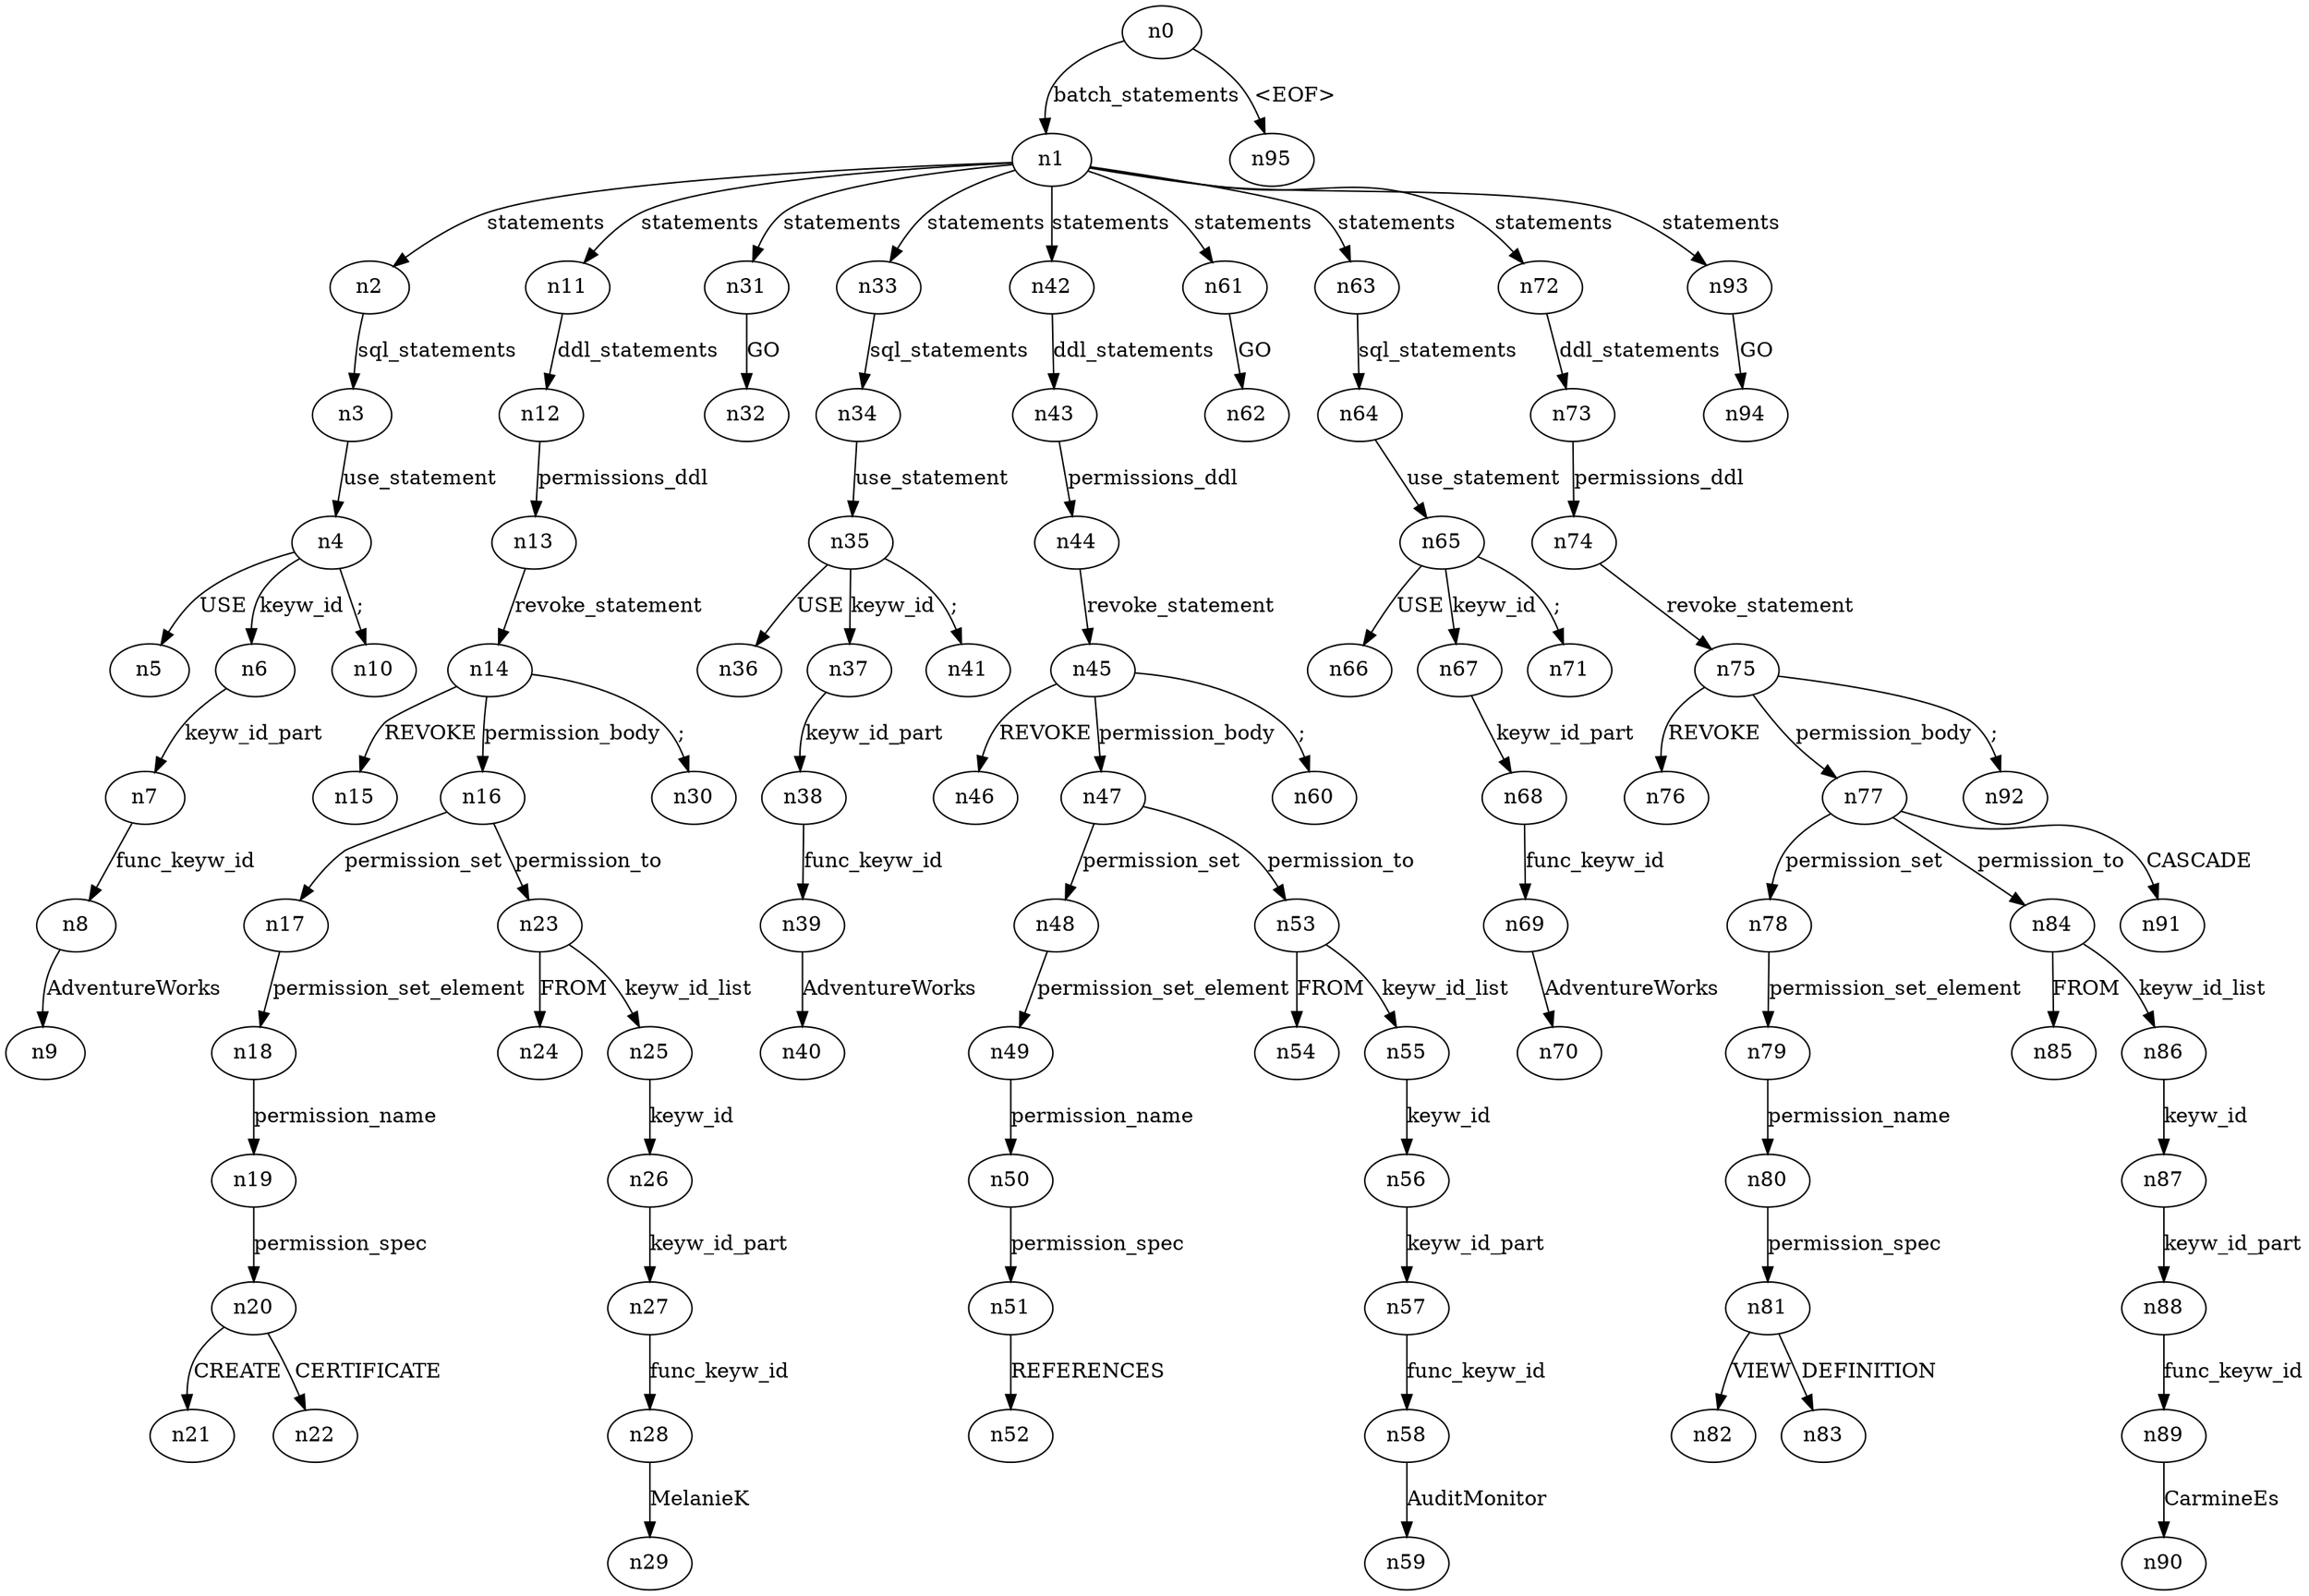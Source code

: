 digraph ParseTree {
  n0 -> n1 [label="batch_statements"];
  n1 -> n2 [label="statements"];
  n2 -> n3 [label="sql_statements"];
  n3 -> n4 [label="use_statement"];
  n4 -> n5 [label="USE"];
  n4 -> n6 [label="keyw_id"];
  n6 -> n7 [label="keyw_id_part"];
  n7 -> n8 [label="func_keyw_id"];
  n8 -> n9 [label="AdventureWorks"];
  n4 -> n10 [label=";"];
  n1 -> n11 [label="statements"];
  n11 -> n12 [label="ddl_statements"];
  n12 -> n13 [label="permissions_ddl"];
  n13 -> n14 [label="revoke_statement"];
  n14 -> n15 [label="REVOKE"];
  n14 -> n16 [label="permission_body"];
  n16 -> n17 [label="permission_set"];
  n17 -> n18 [label="permission_set_element"];
  n18 -> n19 [label="permission_name"];
  n19 -> n20 [label="permission_spec"];
  n20 -> n21 [label="CREATE"];
  n20 -> n22 [label="CERTIFICATE"];
  n16 -> n23 [label="permission_to"];
  n23 -> n24 [label="FROM"];
  n23 -> n25 [label="keyw_id_list"];
  n25 -> n26 [label="keyw_id"];
  n26 -> n27 [label="keyw_id_part"];
  n27 -> n28 [label="func_keyw_id"];
  n28 -> n29 [label="MelanieK"];
  n14 -> n30 [label=";"];
  n1 -> n31 [label="statements"];
  n31 -> n32 [label="GO"];
  n1 -> n33 [label="statements"];
  n33 -> n34 [label="sql_statements"];
  n34 -> n35 [label="use_statement"];
  n35 -> n36 [label="USE"];
  n35 -> n37 [label="keyw_id"];
  n37 -> n38 [label="keyw_id_part"];
  n38 -> n39 [label="func_keyw_id"];
  n39 -> n40 [label="AdventureWorks"];
  n35 -> n41 [label=";"];
  n1 -> n42 [label="statements"];
  n42 -> n43 [label="ddl_statements"];
  n43 -> n44 [label="permissions_ddl"];
  n44 -> n45 [label="revoke_statement"];
  n45 -> n46 [label="REVOKE"];
  n45 -> n47 [label="permission_body"];
  n47 -> n48 [label="permission_set"];
  n48 -> n49 [label="permission_set_element"];
  n49 -> n50 [label="permission_name"];
  n50 -> n51 [label="permission_spec"];
  n51 -> n52 [label="REFERENCES"];
  n47 -> n53 [label="permission_to"];
  n53 -> n54 [label="FROM"];
  n53 -> n55 [label="keyw_id_list"];
  n55 -> n56 [label="keyw_id"];
  n56 -> n57 [label="keyw_id_part"];
  n57 -> n58 [label="func_keyw_id"];
  n58 -> n59 [label="AuditMonitor"];
  n45 -> n60 [label=";"];
  n1 -> n61 [label="statements"];
  n61 -> n62 [label="GO"];
  n1 -> n63 [label="statements"];
  n63 -> n64 [label="sql_statements"];
  n64 -> n65 [label="use_statement"];
  n65 -> n66 [label="USE"];
  n65 -> n67 [label="keyw_id"];
  n67 -> n68 [label="keyw_id_part"];
  n68 -> n69 [label="func_keyw_id"];
  n69 -> n70 [label="AdventureWorks"];
  n65 -> n71 [label=";"];
  n1 -> n72 [label="statements"];
  n72 -> n73 [label="ddl_statements"];
  n73 -> n74 [label="permissions_ddl"];
  n74 -> n75 [label="revoke_statement"];
  n75 -> n76 [label="REVOKE"];
  n75 -> n77 [label="permission_body"];
  n77 -> n78 [label="permission_set"];
  n78 -> n79 [label="permission_set_element"];
  n79 -> n80 [label="permission_name"];
  n80 -> n81 [label="permission_spec"];
  n81 -> n82 [label="VIEW"];
  n81 -> n83 [label="DEFINITION"];
  n77 -> n84 [label="permission_to"];
  n84 -> n85 [label="FROM"];
  n84 -> n86 [label="keyw_id_list"];
  n86 -> n87 [label="keyw_id"];
  n87 -> n88 [label="keyw_id_part"];
  n88 -> n89 [label="func_keyw_id"];
  n89 -> n90 [label="CarmineEs"];
  n77 -> n91 [label="CASCADE"];
  n75 -> n92 [label=";"];
  n1 -> n93 [label="statements"];
  n93 -> n94 [label="GO"];
  n0 -> n95 [label="<EOF>"];
}